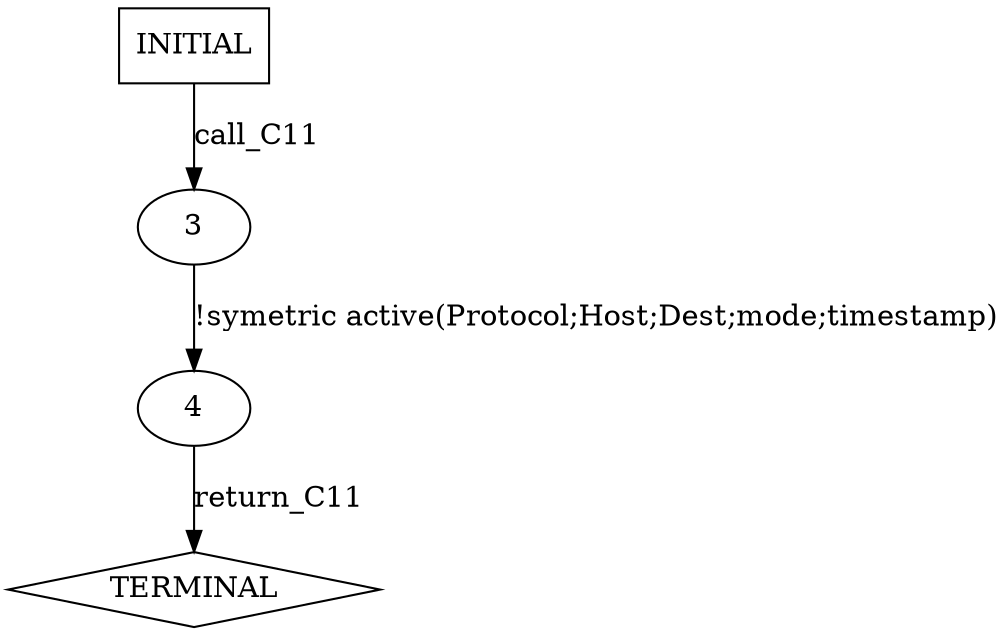 digraph G {
  0 [label="INITIAL",shape=box];
  1 [label="TERMINAL",shape=diamond];
  3 [label="3"];
  4 [label="4"];
0->3  [label="call_C11"];
3->4 [label="!symetric active(Protocol;Host;Dest;mode;timestamp)"];
4->1  [label="return_C11"];
}
